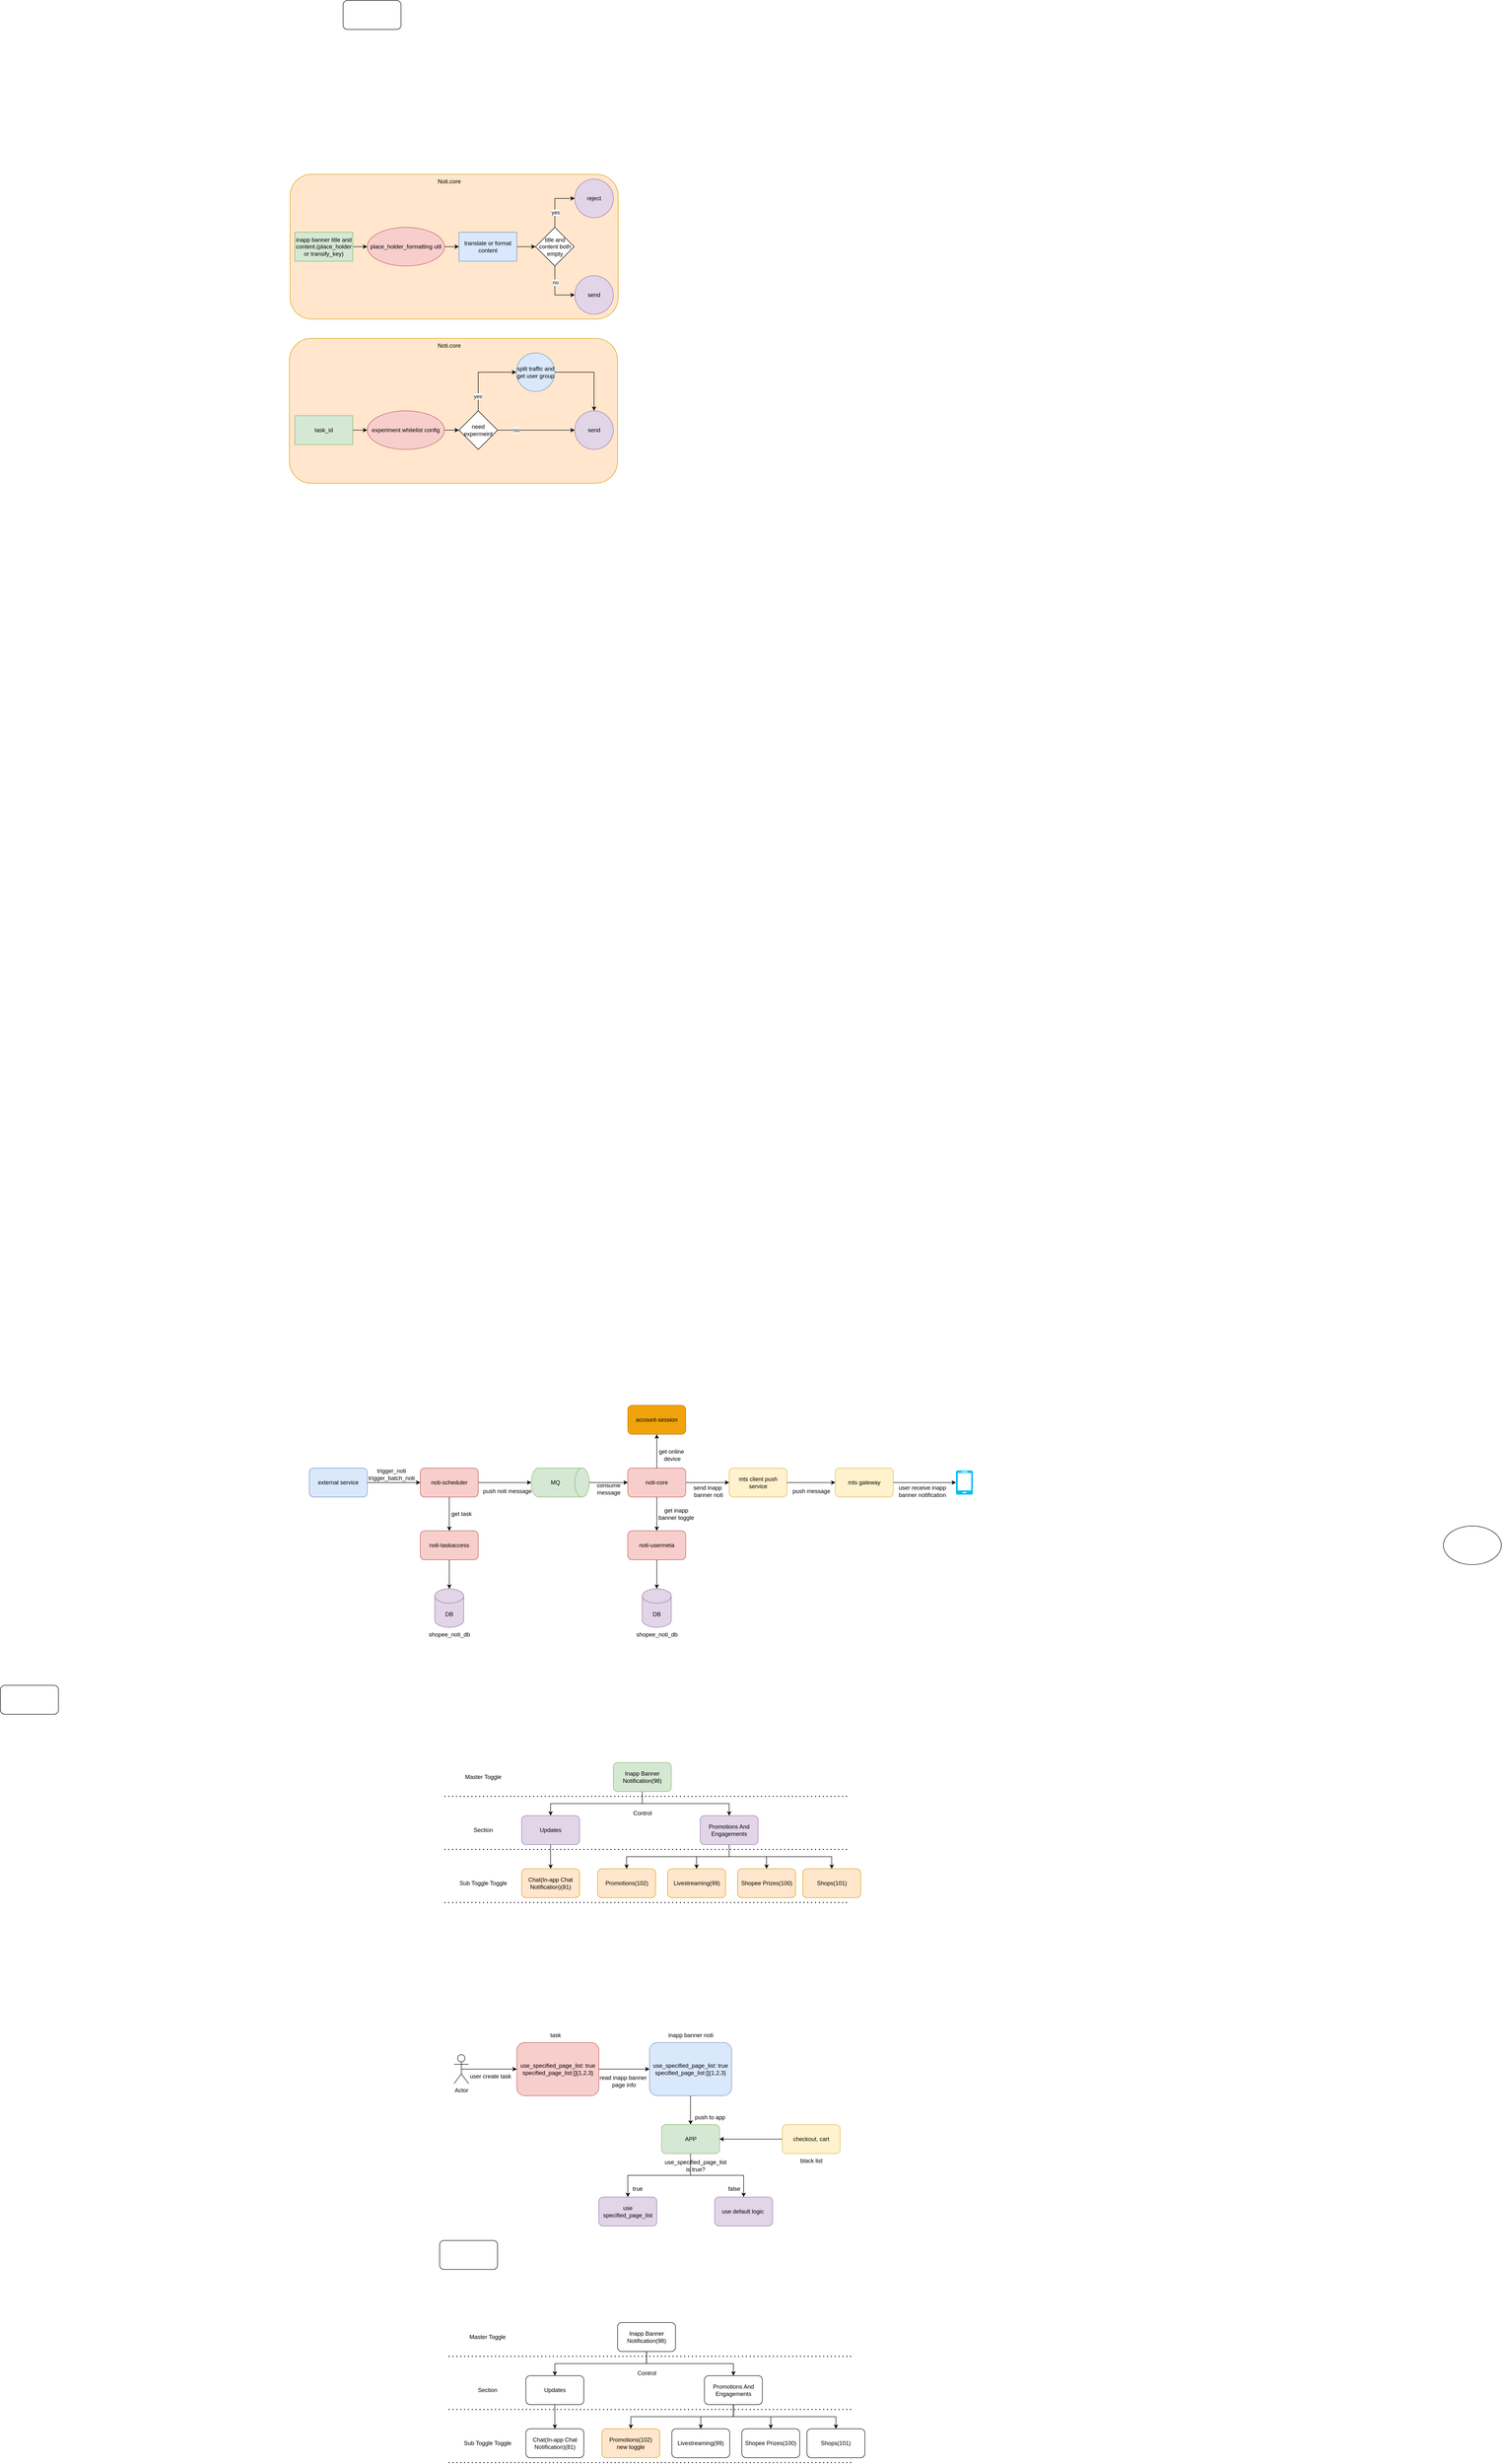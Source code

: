 <mxfile version="26.0.11">
  <diagram name="第 1 页" id="E-EqVpPUC8KQxF-GEif7">
    <mxGraphModel dx="4606" dy="5455" grid="1" gridSize="10" guides="1" tooltips="1" connect="1" arrows="1" fold="1" page="1" pageScale="1" pageWidth="3300" pageHeight="4681" math="0" shadow="0">
      <root>
        <mxCell id="0" />
        <mxCell id="1" parent="0" />
        <mxCell id="V5cFmOrCDkgjCt-jMqXi-9" style="edgeStyle=orthogonalEdgeStyle;rounded=0;orthogonalLoop=1;jettySize=auto;html=1;exitX=1;exitY=0.5;exitDx=0;exitDy=0;entryX=0;entryY=0.5;entryDx=0;entryDy=0;" parent="1" source="V5cFmOrCDkgjCt-jMqXi-6" target="V5cFmOrCDkgjCt-jMqXi-7" edge="1">
          <mxGeometry relative="1" as="geometry" />
        </mxCell>
        <mxCell id="V5cFmOrCDkgjCt-jMqXi-6" value="external service" style="rounded=1;whiteSpace=wrap;html=1;fillColor=#dae8fc;strokeColor=#6c8ebf;" parent="1" vertex="1">
          <mxGeometry x="240" y="-130" width="120" height="60" as="geometry" />
        </mxCell>
        <mxCell id="V5cFmOrCDkgjCt-jMqXi-13" style="edgeStyle=orthogonalEdgeStyle;rounded=0;orthogonalLoop=1;jettySize=auto;html=1;exitX=1;exitY=0.5;exitDx=0;exitDy=0;entryX=0.5;entryY=1;entryDx=0;entryDy=0;entryPerimeter=0;" parent="1" source="V5cFmOrCDkgjCt-jMqXi-7" target="lxfgVVIcujhXge4HqQLv-37" edge="1">
          <mxGeometry relative="1" as="geometry">
            <mxPoint x="710" y="-100" as="targetPoint" />
          </mxGeometry>
        </mxCell>
        <mxCell id="lxfgVVIcujhXge4HqQLv-31" style="edgeStyle=orthogonalEdgeStyle;rounded=0;orthogonalLoop=1;jettySize=auto;html=1;exitX=0.5;exitY=1;exitDx=0;exitDy=0;entryX=0.5;entryY=0;entryDx=0;entryDy=0;" parent="1" source="V5cFmOrCDkgjCt-jMqXi-7" edge="1">
          <mxGeometry relative="1" as="geometry">
            <mxPoint x="530" as="targetPoint" />
          </mxGeometry>
        </mxCell>
        <mxCell id="V5cFmOrCDkgjCt-jMqXi-7" value="noti-scheduler" style="rounded=1;whiteSpace=wrap;html=1;fillColor=#f8cecc;strokeColor=#b85450;" parent="1" vertex="1">
          <mxGeometry x="470" y="-130" width="120" height="60" as="geometry" />
        </mxCell>
        <mxCell id="V5cFmOrCDkgjCt-jMqXi-11" value="trigger_noti&lt;br&gt;trigger_batch_noti" style="text;html=1;align=center;verticalAlign=middle;resizable=0;points=[];autosize=1;strokeColor=none;fillColor=none;" parent="1" vertex="1">
          <mxGeometry x="350" y="-137" width="120" height="40" as="geometry" />
        </mxCell>
        <mxCell id="V5cFmOrCDkgjCt-jMqXi-14" value="push noti message" style="text;html=1;align=center;verticalAlign=middle;resizable=0;points=[];autosize=1;strokeColor=none;fillColor=none;" parent="1" vertex="1">
          <mxGeometry x="590" y="-97" width="120" height="30" as="geometry" />
        </mxCell>
        <mxCell id="V5cFmOrCDkgjCt-jMqXi-20" value="" style="rounded=1;whiteSpace=wrap;html=1;" parent="1" vertex="1">
          <mxGeometry x="-400" y="320" width="120" height="60" as="geometry" />
        </mxCell>
        <mxCell id="V5cFmOrCDkgjCt-jMqXi-21" value="" style="rounded=1;whiteSpace=wrap;html=1;" parent="1" vertex="1">
          <mxGeometry x="510" y="1470" width="120" height="60" as="geometry" />
        </mxCell>
        <mxCell id="V5cFmOrCDkgjCt-jMqXi-22" value="" style="rounded=1;whiteSpace=wrap;html=1;" parent="1" vertex="1">
          <mxGeometry x="310" y="-3170" width="120" height="60" as="geometry" />
        </mxCell>
        <mxCell id="lxfgVVIcujhXge4HqQLv-5" style="edgeStyle=orthogonalEdgeStyle;rounded=0;orthogonalLoop=1;jettySize=auto;html=1;exitX=0.5;exitY=1;exitDx=0;exitDy=0;" parent="1" source="lxfgVVIcujhXge4HqQLv-1" target="lxfgVVIcujhXge4HqQLv-4" edge="1">
          <mxGeometry relative="1" as="geometry" />
        </mxCell>
        <mxCell id="ePHPaKOIyx6lW65F-8te-8" style="edgeStyle=orthogonalEdgeStyle;rounded=0;orthogonalLoop=1;jettySize=auto;html=1;exitX=0.5;exitY=1;exitDx=0;exitDy=0;entryX=0.5;entryY=0;entryDx=0;entryDy=0;" parent="1" source="lxfgVVIcujhXge4HqQLv-1" target="ePHPaKOIyx6lW65F-8te-7" edge="1">
          <mxGeometry relative="1" as="geometry" />
        </mxCell>
        <mxCell id="lxfgVVIcujhXge4HqQLv-1" value="Inapp Banner Notification(98)" style="rounded=1;whiteSpace=wrap;html=1;fillColor=#d5e8d4;strokeColor=#82b366;" parent="1" vertex="1">
          <mxGeometry x="870" y="480" width="120" height="60" as="geometry" />
        </mxCell>
        <mxCell id="lxfgVVIcujhXge4HqQLv-10" style="edgeStyle=orthogonalEdgeStyle;rounded=0;orthogonalLoop=1;jettySize=auto;html=1;exitX=0.5;exitY=1;exitDx=0;exitDy=0;entryX=0.5;entryY=0;entryDx=0;entryDy=0;" parent="1" source="lxfgVVIcujhXge4HqQLv-4" target="lxfgVVIcujhXge4HqQLv-7" edge="1">
          <mxGeometry relative="1" as="geometry" />
        </mxCell>
        <mxCell id="lxfgVVIcujhXge4HqQLv-4" value="Updates" style="rounded=1;whiteSpace=wrap;html=1;fillColor=#e1d5e7;strokeColor=#9673a6;" parent="1" vertex="1">
          <mxGeometry x="680" y="590" width="120" height="60" as="geometry" />
        </mxCell>
        <mxCell id="lxfgVVIcujhXge4HqQLv-7" value="Chat(In-app Chat&lt;br&gt;Notification)(81)" style="rounded=1;whiteSpace=wrap;html=1;fillColor=#ffe6cc;strokeColor=#d79b00;" parent="1" vertex="1">
          <mxGeometry x="680" y="700" width="120" height="60" as="geometry" />
        </mxCell>
        <mxCell id="lxfgVVIcujhXge4HqQLv-13" value="Control" style="text;html=1;align=center;verticalAlign=middle;resizable=0;points=[];autosize=1;strokeColor=none;fillColor=none;" parent="1" vertex="1">
          <mxGeometry x="900" y="570" width="60" height="30" as="geometry" />
        </mxCell>
        <mxCell id="lxfgVVIcujhXge4HqQLv-17" value="Master Toggle" style="text;html=1;align=center;verticalAlign=middle;resizable=0;points=[];autosize=1;strokeColor=none;fillColor=none;" parent="1" vertex="1">
          <mxGeometry x="550" y="495" width="100" height="30" as="geometry" />
        </mxCell>
        <mxCell id="lxfgVVIcujhXge4HqQLv-18" value="Section" style="text;html=1;align=center;verticalAlign=middle;resizable=0;points=[];autosize=1;strokeColor=none;fillColor=none;" parent="1" vertex="1">
          <mxGeometry x="570" y="605" width="60" height="30" as="geometry" />
        </mxCell>
        <mxCell id="lxfgVVIcujhXge4HqQLv-19" value="Sub Toggle Toggle" style="text;html=1;align=center;verticalAlign=middle;resizable=0;points=[];autosize=1;strokeColor=none;fillColor=none;" parent="1" vertex="1">
          <mxGeometry x="540" y="715" width="120" height="30" as="geometry" />
        </mxCell>
        <mxCell id="lxfgVVIcujhXge4HqQLv-23" value="" style="endArrow=none;dashed=1;html=1;dashPattern=1 3;strokeWidth=2;rounded=0;" parent="1" edge="1">
          <mxGeometry width="50" height="50" relative="1" as="geometry">
            <mxPoint x="520" y="550" as="sourcePoint" />
            <mxPoint x="1360" y="550" as="targetPoint" />
          </mxGeometry>
        </mxCell>
        <mxCell id="lxfgVVIcujhXge4HqQLv-24" value="" style="endArrow=none;dashed=1;html=1;dashPattern=1 3;strokeWidth=2;rounded=0;" parent="1" edge="1">
          <mxGeometry width="50" height="50" relative="1" as="geometry">
            <mxPoint x="520" y="660" as="sourcePoint" />
            <mxPoint x="1360" y="660" as="targetPoint" />
          </mxGeometry>
        </mxCell>
        <mxCell id="lxfgVVIcujhXge4HqQLv-25" value="" style="endArrow=none;dashed=1;html=1;dashPattern=1 3;strokeWidth=2;rounded=0;" parent="1" edge="1">
          <mxGeometry width="50" height="50" relative="1" as="geometry">
            <mxPoint x="520" y="770" as="sourcePoint" />
            <mxPoint x="1360" y="770" as="targetPoint" />
          </mxGeometry>
        </mxCell>
        <mxCell id="lxfgVVIcujhXge4HqQLv-28" style="edgeStyle=orthogonalEdgeStyle;rounded=0;orthogonalLoop=1;jettySize=auto;html=1;exitX=0.5;exitY=1;exitDx=0;exitDy=0;" parent="1" source="lxfgVVIcujhXge4HqQLv-26" target="lxfgVVIcujhXge4HqQLv-27" edge="1">
          <mxGeometry relative="1" as="geometry" />
        </mxCell>
        <mxCell id="lxfgVVIcujhXge4HqQLv-26" value="noti-taskaccess" style="rounded=1;whiteSpace=wrap;html=1;fillColor=#f8cecc;strokeColor=#b85450;" parent="1" vertex="1">
          <mxGeometry x="470" width="120" height="60" as="geometry" />
        </mxCell>
        <mxCell id="lxfgVVIcujhXge4HqQLv-27" value="DB" style="shape=cylinder3;whiteSpace=wrap;html=1;boundedLbl=1;backgroundOutline=1;size=15;fillColor=#e1d5e7;strokeColor=#9673a6;" parent="1" vertex="1">
          <mxGeometry x="500" y="120" width="60" height="80" as="geometry" />
        </mxCell>
        <mxCell id="lxfgVVIcujhXge4HqQLv-32" value="mts client push service" style="rounded=1;whiteSpace=wrap;html=1;fillColor=#fff2cc;strokeColor=#d6b656;" parent="1" vertex="1">
          <mxGeometry x="1110" y="-130" width="120" height="60" as="geometry" />
        </mxCell>
        <mxCell id="lxfgVVIcujhXge4HqQLv-33" style="edgeStyle=orthogonalEdgeStyle;rounded=0;orthogonalLoop=1;jettySize=auto;html=1;exitX=1;exitY=0.5;exitDx=0;exitDy=0;entryX=0;entryY=0.5;entryDx=0;entryDy=0;" parent="1" source="lxfgVVIcujhXge4HqQLv-32" target="x1nyreSkVS7O_qfH3YEh-4" edge="1">
          <mxGeometry relative="1" as="geometry">
            <mxPoint x="1290" y="-100" as="targetPoint" />
          </mxGeometry>
        </mxCell>
        <mxCell id="lxfgVVIcujhXge4HqQLv-43" style="edgeStyle=orthogonalEdgeStyle;rounded=0;orthogonalLoop=1;jettySize=auto;html=1;exitX=1;exitY=0.5;exitDx=0;exitDy=0;entryX=0;entryY=0.5;entryDx=0;entryDy=0;" parent="1" source="lxfgVVIcujhXge4HqQLv-36" target="lxfgVVIcujhXge4HqQLv-32" edge="1">
          <mxGeometry relative="1" as="geometry" />
        </mxCell>
        <mxCell id="lxfgVVIcujhXge4HqQLv-46" style="edgeStyle=orthogonalEdgeStyle;rounded=0;orthogonalLoop=1;jettySize=auto;html=1;exitX=0.5;exitY=1;exitDx=0;exitDy=0;entryX=0.5;entryY=0;entryDx=0;entryDy=0;" parent="1" source="lxfgVVIcujhXge4HqQLv-36" target="lxfgVVIcujhXge4HqQLv-45" edge="1">
          <mxGeometry relative="1" as="geometry" />
        </mxCell>
        <mxCell id="fWLB_prPq2bRiejZTtYE-6" style="edgeStyle=orthogonalEdgeStyle;rounded=0;orthogonalLoop=1;jettySize=auto;html=1;exitX=0.5;exitY=0;exitDx=0;exitDy=0;entryX=0.5;entryY=1;entryDx=0;entryDy=0;" parent="1" source="lxfgVVIcujhXge4HqQLv-36" target="fWLB_prPq2bRiejZTtYE-5" edge="1">
          <mxGeometry relative="1" as="geometry" />
        </mxCell>
        <mxCell id="lxfgVVIcujhXge4HqQLv-36" value="noti-core" style="rounded=1;whiteSpace=wrap;html=1;fillColor=#f8cecc;strokeColor=#b85450;" parent="1" vertex="1">
          <mxGeometry x="900" y="-130" width="120" height="60" as="geometry" />
        </mxCell>
        <mxCell id="lxfgVVIcujhXge4HqQLv-41" style="edgeStyle=orthogonalEdgeStyle;rounded=0;orthogonalLoop=1;jettySize=auto;html=1;exitX=0.5;exitY=0;exitDx=0;exitDy=0;exitPerimeter=0;entryX=0;entryY=0.5;entryDx=0;entryDy=0;" parent="1" source="lxfgVVIcujhXge4HqQLv-37" target="lxfgVVIcujhXge4HqQLv-36" edge="1">
          <mxGeometry relative="1" as="geometry" />
        </mxCell>
        <mxCell id="lxfgVVIcujhXge4HqQLv-37" value="" style="shape=cylinder3;whiteSpace=wrap;html=1;boundedLbl=1;backgroundOutline=1;size=15;rotation=90;fillColor=#d5e8d4;strokeColor=#82b366;" parent="1" vertex="1">
          <mxGeometry x="730" y="-160" width="60" height="120" as="geometry" />
        </mxCell>
        <mxCell id="lxfgVVIcujhXge4HqQLv-38" value="MQ" style="text;html=1;align=center;verticalAlign=middle;whiteSpace=wrap;rounded=0;" parent="1" vertex="1">
          <mxGeometry x="720" y="-115" width="60" height="30" as="geometry" />
        </mxCell>
        <mxCell id="lxfgVVIcujhXge4HqQLv-42" value="consume &lt;br&gt;message" style="text;html=1;align=center;verticalAlign=middle;resizable=0;points=[];autosize=1;strokeColor=none;fillColor=none;" parent="1" vertex="1">
          <mxGeometry x="825" y="-107" width="70" height="40" as="geometry" />
        </mxCell>
        <mxCell id="lxfgVVIcujhXge4HqQLv-44" value="send inapp&lt;br&gt;&amp;nbsp;banner noti" style="text;html=1;align=center;verticalAlign=middle;resizable=0;points=[];autosize=1;strokeColor=none;fillColor=none;" parent="1" vertex="1">
          <mxGeometry x="1020" y="-102" width="90" height="40" as="geometry" />
        </mxCell>
        <mxCell id="fWLB_prPq2bRiejZTtYE-2" style="edgeStyle=orthogonalEdgeStyle;rounded=0;orthogonalLoop=1;jettySize=auto;html=1;exitX=0.5;exitY=1;exitDx=0;exitDy=0;" parent="1" source="lxfgVVIcujhXge4HqQLv-45" target="fWLB_prPq2bRiejZTtYE-1" edge="1">
          <mxGeometry relative="1" as="geometry" />
        </mxCell>
        <mxCell id="lxfgVVIcujhXge4HqQLv-45" value="noti-usermeta" style="rounded=1;whiteSpace=wrap;html=1;fillColor=#f8cecc;strokeColor=#b85450;" parent="1" vertex="1">
          <mxGeometry x="900" width="120" height="60" as="geometry" />
        </mxCell>
        <mxCell id="lxfgVVIcujhXge4HqQLv-47" value="get task" style="text;html=1;align=center;verticalAlign=middle;resizable=0;points=[];autosize=1;strokeColor=none;fillColor=none;" parent="1" vertex="1">
          <mxGeometry x="520" y="-50" width="70" height="30" as="geometry" />
        </mxCell>
        <mxCell id="lxfgVVIcujhXge4HqQLv-48" value="get inapp &lt;br&gt;banner toggle" style="text;html=1;align=center;verticalAlign=middle;resizable=0;points=[];autosize=1;strokeColor=none;fillColor=none;" parent="1" vertex="1">
          <mxGeometry x="950" y="-55" width="100" height="40" as="geometry" />
        </mxCell>
        <mxCell id="lxfgVVIcujhXge4HqQLv-51" value="" style="ellipse;whiteSpace=wrap;html=1;" parent="1" vertex="1">
          <mxGeometry x="2590" y="-10" width="120" height="80" as="geometry" />
        </mxCell>
        <mxCell id="ePHPaKOIyx6lW65F-8te-1" value="Livestreaming(99)" style="rounded=1;whiteSpace=wrap;html=1;fillColor=#ffe6cc;strokeColor=#d79b00;" parent="1" vertex="1">
          <mxGeometry x="982.5" y="700" width="120" height="60" as="geometry" />
        </mxCell>
        <mxCell id="ePHPaKOIyx6lW65F-8te-2" value="Shopee Prizes(100)" style="rounded=1;whiteSpace=wrap;html=1;fillColor=#ffe6cc;strokeColor=#d79b00;" parent="1" vertex="1">
          <mxGeometry x="1127.5" y="700" width="120" height="60" as="geometry" />
        </mxCell>
        <mxCell id="ePHPaKOIyx6lW65F-8te-3" value="Shops(101)" style="rounded=1;whiteSpace=wrap;html=1;fillColor=#ffe6cc;strokeColor=#d79b00;" parent="1" vertex="1">
          <mxGeometry x="1262.5" y="700" width="120" height="60" as="geometry" />
        </mxCell>
        <mxCell id="ePHPaKOIyx6lW65F-8te-9" style="edgeStyle=orthogonalEdgeStyle;rounded=0;orthogonalLoop=1;jettySize=auto;html=1;exitX=0.5;exitY=1;exitDx=0;exitDy=0;entryX=0.5;entryY=0;entryDx=0;entryDy=0;" parent="1" source="ePHPaKOIyx6lW65F-8te-7" target="ePHPaKOIyx6lW65F-8te-1" edge="1">
          <mxGeometry relative="1" as="geometry" />
        </mxCell>
        <mxCell id="ePHPaKOIyx6lW65F-8te-10" style="edgeStyle=orthogonalEdgeStyle;rounded=0;orthogonalLoop=1;jettySize=auto;html=1;exitX=0.5;exitY=1;exitDx=0;exitDy=0;entryX=0.5;entryY=0;entryDx=0;entryDy=0;" parent="1" source="ePHPaKOIyx6lW65F-8te-7" target="ePHPaKOIyx6lW65F-8te-2" edge="1">
          <mxGeometry relative="1" as="geometry" />
        </mxCell>
        <mxCell id="ePHPaKOIyx6lW65F-8te-11" style="edgeStyle=orthogonalEdgeStyle;rounded=0;orthogonalLoop=1;jettySize=auto;html=1;exitX=0.5;exitY=1;exitDx=0;exitDy=0;entryX=0.5;entryY=0;entryDx=0;entryDy=0;" parent="1" source="ePHPaKOIyx6lW65F-8te-7" target="ePHPaKOIyx6lW65F-8te-3" edge="1">
          <mxGeometry relative="1" as="geometry" />
        </mxCell>
        <mxCell id="78yQhG_F-wzF9rll4XYW-3" style="edgeStyle=orthogonalEdgeStyle;rounded=0;orthogonalLoop=1;jettySize=auto;html=1;exitX=0.5;exitY=1;exitDx=0;exitDy=0;entryX=0.5;entryY=0;entryDx=0;entryDy=0;" parent="1" source="ePHPaKOIyx6lW65F-8te-7" target="78yQhG_F-wzF9rll4XYW-1" edge="1">
          <mxGeometry relative="1" as="geometry" />
        </mxCell>
        <mxCell id="ePHPaKOIyx6lW65F-8te-7" value="Promotions And Engagements" style="rounded=1;whiteSpace=wrap;html=1;fillColor=#e1d5e7;strokeColor=#9673a6;" parent="1" vertex="1">
          <mxGeometry x="1050" y="590" width="120" height="60" as="geometry" />
        </mxCell>
        <mxCell id="x1nyreSkVS7O_qfH3YEh-1" value="user receive inapp &lt;br&gt;banner notification" style="text;html=1;align=center;verticalAlign=middle;resizable=0;points=[];autosize=1;strokeColor=none;fillColor=none;" parent="1" vertex="1">
          <mxGeometry x="1450" y="-102" width="120" height="40" as="geometry" />
        </mxCell>
        <mxCell id="x1nyreSkVS7O_qfH3YEh-2" value="" style="verticalLabelPosition=bottom;html=1;verticalAlign=top;align=center;strokeColor=none;fillColor=#00BEF2;shape=mxgraph.azure.mobile;pointerEvents=1;" parent="1" vertex="1">
          <mxGeometry x="1580" y="-125" width="35" height="50" as="geometry" />
        </mxCell>
        <mxCell id="x1nyreSkVS7O_qfH3YEh-4" value="mts gateway" style="rounded=1;whiteSpace=wrap;html=1;fillColor=#fff2cc;strokeColor=#d6b656;" parent="1" vertex="1">
          <mxGeometry x="1330" y="-130" width="120" height="60" as="geometry" />
        </mxCell>
        <mxCell id="x1nyreSkVS7O_qfH3YEh-5" style="edgeStyle=orthogonalEdgeStyle;rounded=0;orthogonalLoop=1;jettySize=auto;html=1;exitX=1;exitY=0.5;exitDx=0;exitDy=0;entryX=0;entryY=0.5;entryDx=0;entryDy=0;entryPerimeter=0;" parent="1" source="x1nyreSkVS7O_qfH3YEh-4" target="x1nyreSkVS7O_qfH3YEh-2" edge="1">
          <mxGeometry relative="1" as="geometry" />
        </mxCell>
        <mxCell id="x1nyreSkVS7O_qfH3YEh-6" value="push message" style="text;html=1;align=center;verticalAlign=middle;resizable=0;points=[];autosize=1;strokeColor=none;fillColor=none;" parent="1" vertex="1">
          <mxGeometry x="1230" y="-97" width="100" height="30" as="geometry" />
        </mxCell>
        <mxCell id="fWLB_prPq2bRiejZTtYE-1" value="DB" style="shape=cylinder3;whiteSpace=wrap;html=1;boundedLbl=1;backgroundOutline=1;size=15;fillColor=#e1d5e7;strokeColor=#9673a6;" parent="1" vertex="1">
          <mxGeometry x="930" y="120" width="60" height="80" as="geometry" />
        </mxCell>
        <mxCell id="fWLB_prPq2bRiejZTtYE-3" value="shopee_noti_db" style="text;html=1;align=center;verticalAlign=middle;resizable=0;points=[];autosize=1;strokeColor=none;fillColor=none;" parent="1" vertex="1">
          <mxGeometry x="475" y="200" width="110" height="30" as="geometry" />
        </mxCell>
        <mxCell id="fWLB_prPq2bRiejZTtYE-4" value="shopee_noti_db" style="text;html=1;align=center;verticalAlign=middle;resizable=0;points=[];autosize=1;strokeColor=none;fillColor=none;" parent="1" vertex="1">
          <mxGeometry x="905" y="200" width="110" height="30" as="geometry" />
        </mxCell>
        <mxCell id="fWLB_prPq2bRiejZTtYE-5" value="account-session" style="rounded=1;whiteSpace=wrap;html=1;fillColor=#f0a30a;fontColor=#000000;strokeColor=#BD7000;" parent="1" vertex="1">
          <mxGeometry x="900" y="-260" width="120" height="60" as="geometry" />
        </mxCell>
        <mxCell id="fWLB_prPq2bRiejZTtYE-7" value="get online&lt;br&gt;&amp;nbsp;device" style="text;html=1;align=center;verticalAlign=middle;resizable=0;points=[];autosize=1;strokeColor=none;fillColor=none;" parent="1" vertex="1">
          <mxGeometry x="950" y="-177" width="80" height="40" as="geometry" />
        </mxCell>
        <mxCell id="bA4-ttY5mRyzuNNWge5f-13" style="edgeStyle=orthogonalEdgeStyle;rounded=0;orthogonalLoop=1;jettySize=auto;html=1;exitX=0.5;exitY=1;exitDx=0;exitDy=0;" parent="1" source="bA4-ttY5mRyzuNNWge5f-1" target="bA4-ttY5mRyzuNNWge5f-12" edge="1">
          <mxGeometry relative="1" as="geometry" />
        </mxCell>
        <mxCell id="bA4-ttY5mRyzuNNWge5f-1" value="use_specified_page_list: true&lt;br&gt;specified_page_list:[]{1,2,3}" style="rounded=1;whiteSpace=wrap;html=1;fillColor=#dae8fc;strokeColor=#6c8ebf;" parent="1" vertex="1">
          <mxGeometry x="945" y="1060" width="170" height="110" as="geometry" />
        </mxCell>
        <mxCell id="bA4-ttY5mRyzuNNWge5f-2" value="inapp banner noti" style="text;html=1;align=center;verticalAlign=middle;resizable=0;points=[];autosize=1;strokeColor=none;fillColor=none;" parent="1" vertex="1">
          <mxGeometry x="970" y="1030" width="120" height="30" as="geometry" />
        </mxCell>
        <mxCell id="bA4-ttY5mRyzuNNWge5f-16" style="edgeStyle=orthogonalEdgeStyle;rounded=0;orthogonalLoop=1;jettySize=auto;html=1;exitX=0;exitY=0.5;exitDx=0;exitDy=0;entryX=1;entryY=0.5;entryDx=0;entryDy=0;" parent="1" source="bA4-ttY5mRyzuNNWge5f-5" target="bA4-ttY5mRyzuNNWge5f-12" edge="1">
          <mxGeometry relative="1" as="geometry" />
        </mxCell>
        <mxCell id="bA4-ttY5mRyzuNNWge5f-5" value="checkout, cart" style="rounded=1;whiteSpace=wrap;html=1;fillColor=#fff2cc;strokeColor=#d6b656;" parent="1" vertex="1">
          <mxGeometry x="1220" y="1230" width="120" height="60" as="geometry" />
        </mxCell>
        <mxCell id="bA4-ttY5mRyzuNNWge5f-7" value="black list" style="text;html=1;align=center;verticalAlign=middle;resizable=0;points=[];autosize=1;strokeColor=none;fillColor=none;" parent="1" vertex="1">
          <mxGeometry x="1245" y="1290" width="70" height="30" as="geometry" />
        </mxCell>
        <mxCell id="bA4-ttY5mRyzuNNWge5f-11" style="edgeStyle=orthogonalEdgeStyle;rounded=0;orthogonalLoop=1;jettySize=auto;html=1;exitX=1;exitY=0.5;exitDx=0;exitDy=0;entryX=0;entryY=0.5;entryDx=0;entryDy=0;" parent="1" source="bA4-ttY5mRyzuNNWge5f-8" target="bA4-ttY5mRyzuNNWge5f-1" edge="1">
          <mxGeometry relative="1" as="geometry" />
        </mxCell>
        <mxCell id="bA4-ttY5mRyzuNNWge5f-8" value="use_specified_page_list: true&lt;br&gt;specified_page_list:[]{1,2,3}" style="rounded=1;whiteSpace=wrap;html=1;fillColor=#f8cecc;strokeColor=#b85450;" parent="1" vertex="1">
          <mxGeometry x="670" y="1060" width="170" height="110" as="geometry" />
        </mxCell>
        <mxCell id="bA4-ttY5mRyzuNNWge5f-9" value="task" style="text;html=1;align=center;verticalAlign=middle;resizable=0;points=[];autosize=1;strokeColor=none;fillColor=none;" parent="1" vertex="1">
          <mxGeometry x="725" y="1030" width="50" height="30" as="geometry" />
        </mxCell>
        <mxCell id="bA4-ttY5mRyzuNNWge5f-21" style="edgeStyle=orthogonalEdgeStyle;rounded=0;orthogonalLoop=1;jettySize=auto;html=1;exitX=0.5;exitY=1;exitDx=0;exitDy=0;" parent="1" source="bA4-ttY5mRyzuNNWge5f-12" target="bA4-ttY5mRyzuNNWge5f-20" edge="1">
          <mxGeometry relative="1" as="geometry" />
        </mxCell>
        <mxCell id="bA4-ttY5mRyzuNNWge5f-23" style="edgeStyle=orthogonalEdgeStyle;rounded=0;orthogonalLoop=1;jettySize=auto;html=1;exitX=0.5;exitY=1;exitDx=0;exitDy=0;" parent="1" source="bA4-ttY5mRyzuNNWge5f-12" target="bA4-ttY5mRyzuNNWge5f-22" edge="1">
          <mxGeometry relative="1" as="geometry" />
        </mxCell>
        <mxCell id="bA4-ttY5mRyzuNNWge5f-12" value="" style="rounded=1;whiteSpace=wrap;html=1;fillColor=#d5e8d4;strokeColor=#82b366;" parent="1" vertex="1">
          <mxGeometry x="970" y="1230" width="120" height="60" as="geometry" />
        </mxCell>
        <mxCell id="bA4-ttY5mRyzuNNWge5f-14" value="APP" style="text;html=1;align=center;verticalAlign=middle;resizable=0;points=[];autosize=1;strokeColor=none;fillColor=none;" parent="1" vertex="1">
          <mxGeometry x="1005" y="1245" width="50" height="30" as="geometry" />
        </mxCell>
        <mxCell id="bA4-ttY5mRyzuNNWge5f-17" value="read inapp banner&lt;br&gt;&amp;nbsp;page info" style="text;html=1;align=center;verticalAlign=middle;resizable=0;points=[];autosize=1;strokeColor=none;fillColor=none;" parent="1" vertex="1">
          <mxGeometry x="830" y="1120" width="120" height="40" as="geometry" />
        </mxCell>
        <mxCell id="bA4-ttY5mRyzuNNWge5f-19" value="push to app" style="text;html=1;align=center;verticalAlign=middle;resizable=0;points=[];autosize=1;strokeColor=none;fillColor=none;" parent="1" vertex="1">
          <mxGeometry x="1025" y="1200" width="90" height="30" as="geometry" />
        </mxCell>
        <mxCell id="bA4-ttY5mRyzuNNWge5f-20" value="use specified_page_list" style="rounded=1;whiteSpace=wrap;html=1;fillColor=#e1d5e7;strokeColor=#9673a6;" parent="1" vertex="1">
          <mxGeometry x="840" y="1380" width="120" height="60" as="geometry" />
        </mxCell>
        <mxCell id="bA4-ttY5mRyzuNNWge5f-22" value="use default logic&amp;nbsp;" style="rounded=1;whiteSpace=wrap;html=1;fillColor=#e1d5e7;strokeColor=#9673a6;" parent="1" vertex="1">
          <mxGeometry x="1080" y="1380" width="120" height="60" as="geometry" />
        </mxCell>
        <mxCell id="bA4-ttY5mRyzuNNWge5f-24" value="&lt;span style=&quot;text-wrap: wrap;&quot;&gt;use_specified_page_list is true?&lt;/span&gt;" style="text;html=1;align=center;verticalAlign=middle;resizable=0;points=[];autosize=1;strokeColor=none;fillColor=none;" parent="1" vertex="1">
          <mxGeometry x="945" y="1300" width="190" height="30" as="geometry" />
        </mxCell>
        <mxCell id="bA4-ttY5mRyzuNNWge5f-25" value="true" style="text;html=1;align=center;verticalAlign=middle;resizable=0;points=[];autosize=1;strokeColor=none;fillColor=none;" parent="1" vertex="1">
          <mxGeometry x="900" y="1348" width="40" height="30" as="geometry" />
        </mxCell>
        <mxCell id="bA4-ttY5mRyzuNNWge5f-26" value="false" style="text;html=1;align=center;verticalAlign=middle;resizable=0;points=[];autosize=1;strokeColor=none;fillColor=none;" parent="1" vertex="1">
          <mxGeometry x="1095" y="1348" width="50" height="30" as="geometry" />
        </mxCell>
        <mxCell id="bA4-ttY5mRyzuNNWge5f-28" style="edgeStyle=orthogonalEdgeStyle;rounded=0;orthogonalLoop=1;jettySize=auto;html=1;exitX=0.5;exitY=0.5;exitDx=0;exitDy=0;exitPerimeter=0;entryX=0;entryY=0.5;entryDx=0;entryDy=0;" parent="1" source="bA4-ttY5mRyzuNNWge5f-27" target="bA4-ttY5mRyzuNNWge5f-8" edge="1">
          <mxGeometry relative="1" as="geometry" />
        </mxCell>
        <mxCell id="bA4-ttY5mRyzuNNWge5f-27" value="Actor" style="shape=umlActor;verticalLabelPosition=bottom;verticalAlign=top;html=1;outlineConnect=0;" parent="1" vertex="1">
          <mxGeometry x="540" y="1085" width="30" height="60" as="geometry" />
        </mxCell>
        <mxCell id="bA4-ttY5mRyzuNNWge5f-29" value="user create task" style="text;html=1;align=center;verticalAlign=middle;resizable=0;points=[];autosize=1;strokeColor=none;fillColor=none;" parent="1" vertex="1">
          <mxGeometry x="560" y="1115" width="110" height="30" as="geometry" />
        </mxCell>
        <mxCell id="78yQhG_F-wzF9rll4XYW-1" value="Promotions(102)" style="rounded=1;whiteSpace=wrap;html=1;fillColor=#ffe6cc;strokeColor=#d79b00;" parent="1" vertex="1">
          <mxGeometry x="837.5" y="700" width="120" height="60" as="geometry" />
        </mxCell>
        <mxCell id="AbiBkkYJxs1lK7NYechb-1" style="edgeStyle=orthogonalEdgeStyle;rounded=0;orthogonalLoop=1;jettySize=auto;html=1;exitX=0.5;exitY=1;exitDx=0;exitDy=0;" parent="1" source="AbiBkkYJxs1lK7NYechb-3" target="AbiBkkYJxs1lK7NYechb-5" edge="1">
          <mxGeometry relative="1" as="geometry" />
        </mxCell>
        <mxCell id="AbiBkkYJxs1lK7NYechb-2" style="edgeStyle=orthogonalEdgeStyle;rounded=0;orthogonalLoop=1;jettySize=auto;html=1;exitX=0.5;exitY=1;exitDx=0;exitDy=0;entryX=0.5;entryY=0;entryDx=0;entryDy=0;" parent="1" source="AbiBkkYJxs1lK7NYechb-3" target="AbiBkkYJxs1lK7NYechb-21" edge="1">
          <mxGeometry relative="1" as="geometry" />
        </mxCell>
        <mxCell id="AbiBkkYJxs1lK7NYechb-3" value="Inapp Banner Notification(98)" style="rounded=1;whiteSpace=wrap;html=1;" parent="1" vertex="1">
          <mxGeometry x="878.75" y="1640" width="120" height="60" as="geometry" />
        </mxCell>
        <mxCell id="AbiBkkYJxs1lK7NYechb-4" style="edgeStyle=orthogonalEdgeStyle;rounded=0;orthogonalLoop=1;jettySize=auto;html=1;exitX=0.5;exitY=1;exitDx=0;exitDy=0;entryX=0.5;entryY=0;entryDx=0;entryDy=0;" parent="1" source="AbiBkkYJxs1lK7NYechb-5" target="AbiBkkYJxs1lK7NYechb-6" edge="1">
          <mxGeometry relative="1" as="geometry" />
        </mxCell>
        <mxCell id="AbiBkkYJxs1lK7NYechb-5" value="Updates" style="rounded=1;whiteSpace=wrap;html=1;" parent="1" vertex="1">
          <mxGeometry x="688.75" y="1750" width="120" height="60" as="geometry" />
        </mxCell>
        <mxCell id="AbiBkkYJxs1lK7NYechb-6" value="Chat(In-app Chat&lt;br&gt;Notification)(81)" style="rounded=1;whiteSpace=wrap;html=1;" parent="1" vertex="1">
          <mxGeometry x="688.75" y="1860" width="120" height="60" as="geometry" />
        </mxCell>
        <mxCell id="AbiBkkYJxs1lK7NYechb-7" value="Control" style="text;html=1;align=center;verticalAlign=middle;resizable=0;points=[];autosize=1;strokeColor=none;fillColor=none;" parent="1" vertex="1">
          <mxGeometry x="908.75" y="1730" width="60" height="30" as="geometry" />
        </mxCell>
        <mxCell id="AbiBkkYJxs1lK7NYechb-8" value="Master Toggle" style="text;html=1;align=center;verticalAlign=middle;resizable=0;points=[];autosize=1;strokeColor=none;fillColor=none;" parent="1" vertex="1">
          <mxGeometry x="558.75" y="1655" width="100" height="30" as="geometry" />
        </mxCell>
        <mxCell id="AbiBkkYJxs1lK7NYechb-9" value="Section" style="text;html=1;align=center;verticalAlign=middle;resizable=0;points=[];autosize=1;strokeColor=none;fillColor=none;" parent="1" vertex="1">
          <mxGeometry x="578.75" y="1765" width="60" height="30" as="geometry" />
        </mxCell>
        <mxCell id="AbiBkkYJxs1lK7NYechb-10" value="Sub Toggle Toggle" style="text;html=1;align=center;verticalAlign=middle;resizable=0;points=[];autosize=1;strokeColor=none;fillColor=none;" parent="1" vertex="1">
          <mxGeometry x="548.75" y="1875" width="120" height="30" as="geometry" />
        </mxCell>
        <mxCell id="AbiBkkYJxs1lK7NYechb-11" value="" style="endArrow=none;dashed=1;html=1;dashPattern=1 3;strokeWidth=2;rounded=0;" parent="1" edge="1">
          <mxGeometry width="50" height="50" relative="1" as="geometry">
            <mxPoint x="528.75" y="1710" as="sourcePoint" />
            <mxPoint x="1368.75" y="1710" as="targetPoint" />
          </mxGeometry>
        </mxCell>
        <mxCell id="AbiBkkYJxs1lK7NYechb-12" value="" style="endArrow=none;dashed=1;html=1;dashPattern=1 3;strokeWidth=2;rounded=0;" parent="1" edge="1">
          <mxGeometry width="50" height="50" relative="1" as="geometry">
            <mxPoint x="528.75" y="1820" as="sourcePoint" />
            <mxPoint x="1368.75" y="1820" as="targetPoint" />
          </mxGeometry>
        </mxCell>
        <mxCell id="AbiBkkYJxs1lK7NYechb-13" value="" style="endArrow=none;dashed=1;html=1;dashPattern=1 3;strokeWidth=2;rounded=0;" parent="1" edge="1">
          <mxGeometry width="50" height="50" relative="1" as="geometry">
            <mxPoint x="528.75" y="1930" as="sourcePoint" />
            <mxPoint x="1368.75" y="1930" as="targetPoint" />
          </mxGeometry>
        </mxCell>
        <mxCell id="AbiBkkYJxs1lK7NYechb-14" value="Livestreaming(99)" style="rounded=1;whiteSpace=wrap;html=1;" parent="1" vertex="1">
          <mxGeometry x="991.25" y="1860" width="120" height="60" as="geometry" />
        </mxCell>
        <mxCell id="AbiBkkYJxs1lK7NYechb-15" value="Shopee Prizes(100)" style="rounded=1;whiteSpace=wrap;html=1;" parent="1" vertex="1">
          <mxGeometry x="1136.25" y="1860" width="120" height="60" as="geometry" />
        </mxCell>
        <mxCell id="AbiBkkYJxs1lK7NYechb-16" value="Shops(101)" style="rounded=1;whiteSpace=wrap;html=1;" parent="1" vertex="1">
          <mxGeometry x="1271.25" y="1860" width="120" height="60" as="geometry" />
        </mxCell>
        <mxCell id="AbiBkkYJxs1lK7NYechb-17" style="edgeStyle=orthogonalEdgeStyle;rounded=0;orthogonalLoop=1;jettySize=auto;html=1;exitX=0.5;exitY=1;exitDx=0;exitDy=0;entryX=0.5;entryY=0;entryDx=0;entryDy=0;" parent="1" source="AbiBkkYJxs1lK7NYechb-21" target="AbiBkkYJxs1lK7NYechb-14" edge="1">
          <mxGeometry relative="1" as="geometry" />
        </mxCell>
        <mxCell id="AbiBkkYJxs1lK7NYechb-18" style="edgeStyle=orthogonalEdgeStyle;rounded=0;orthogonalLoop=1;jettySize=auto;html=1;exitX=0.5;exitY=1;exitDx=0;exitDy=0;entryX=0.5;entryY=0;entryDx=0;entryDy=0;" parent="1" source="AbiBkkYJxs1lK7NYechb-21" target="AbiBkkYJxs1lK7NYechb-15" edge="1">
          <mxGeometry relative="1" as="geometry" />
        </mxCell>
        <mxCell id="AbiBkkYJxs1lK7NYechb-19" style="edgeStyle=orthogonalEdgeStyle;rounded=0;orthogonalLoop=1;jettySize=auto;html=1;exitX=0.5;exitY=1;exitDx=0;exitDy=0;entryX=0.5;entryY=0;entryDx=0;entryDy=0;" parent="1" source="AbiBkkYJxs1lK7NYechb-21" target="AbiBkkYJxs1lK7NYechb-16" edge="1">
          <mxGeometry relative="1" as="geometry" />
        </mxCell>
        <mxCell id="AbiBkkYJxs1lK7NYechb-20" style="edgeStyle=orthogonalEdgeStyle;rounded=0;orthogonalLoop=1;jettySize=auto;html=1;exitX=0.5;exitY=1;exitDx=0;exitDy=0;entryX=0.5;entryY=0;entryDx=0;entryDy=0;" parent="1" source="AbiBkkYJxs1lK7NYechb-21" target="AbiBkkYJxs1lK7NYechb-22" edge="1">
          <mxGeometry relative="1" as="geometry" />
        </mxCell>
        <mxCell id="AbiBkkYJxs1lK7NYechb-21" value="Promotions And Engagements" style="rounded=1;whiteSpace=wrap;html=1;" parent="1" vertex="1">
          <mxGeometry x="1058.75" y="1750" width="120" height="60" as="geometry" />
        </mxCell>
        <mxCell id="AbiBkkYJxs1lK7NYechb-22" value="Promotions(102)&lt;br&gt;new toggle" style="rounded=1;whiteSpace=wrap;html=1;fillColor=#ffe6cc;strokeColor=#d79b00;" parent="1" vertex="1">
          <mxGeometry x="846.25" y="1860" width="120" height="60" as="geometry" />
        </mxCell>
        <mxCell id="psdlOl0MjlQ-DeSljo7a-1" value="" style="rounded=1;whiteSpace=wrap;html=1;fillColor=#ffe6cc;strokeColor=#d79b00;" parent="1" vertex="1">
          <mxGeometry x="200" y="-2810" width="680" height="300" as="geometry" />
        </mxCell>
        <mxCell id="psdlOl0MjlQ-DeSljo7a-2" value="Noti.core" style="text;html=1;align=center;verticalAlign=middle;whiteSpace=wrap;rounded=0;" parent="1" vertex="1">
          <mxGeometry x="500" y="-2810" width="60" height="30" as="geometry" />
        </mxCell>
        <mxCell id="psdlOl0MjlQ-DeSljo7a-12" style="edgeStyle=orthogonalEdgeStyle;rounded=0;orthogonalLoop=1;jettySize=auto;html=1;exitX=1;exitY=0.5;exitDx=0;exitDy=0;entryX=0;entryY=0.5;entryDx=0;entryDy=0;" parent="1" source="psdlOl0MjlQ-DeSljo7a-3" target="psdlOl0MjlQ-DeSljo7a-11" edge="1">
          <mxGeometry relative="1" as="geometry" />
        </mxCell>
        <mxCell id="psdlOl0MjlQ-DeSljo7a-3" value="place_holder_formatting util" style="ellipse;whiteSpace=wrap;html=1;fillColor=#f8cecc;strokeColor=#b85450;" parent="1" vertex="1">
          <mxGeometry x="360" y="-2700" width="160" height="80" as="geometry" />
        </mxCell>
        <mxCell id="psdlOl0MjlQ-DeSljo7a-8" style="edgeStyle=orthogonalEdgeStyle;rounded=0;orthogonalLoop=1;jettySize=auto;html=1;exitX=1;exitY=0.5;exitDx=0;exitDy=0;entryX=0;entryY=0.5;entryDx=0;entryDy=0;" parent="1" source="psdlOl0MjlQ-DeSljo7a-7" target="psdlOl0MjlQ-DeSljo7a-3" edge="1">
          <mxGeometry relative="1" as="geometry">
            <mxPoint x="370" y="-2660" as="targetPoint" />
          </mxGeometry>
        </mxCell>
        <mxCell id="psdlOl0MjlQ-DeSljo7a-7" value="inapp banner title and content.(place_holder or transify_key)" style="rounded=0;whiteSpace=wrap;html=1;fillColor=#d5e8d4;strokeColor=#82b366;" parent="1" vertex="1">
          <mxGeometry x="210" y="-2690" width="120" height="60" as="geometry" />
        </mxCell>
        <mxCell id="psdlOl0MjlQ-DeSljo7a-18" style="edgeStyle=orthogonalEdgeStyle;rounded=0;orthogonalLoop=1;jettySize=auto;html=1;exitX=1;exitY=0.5;exitDx=0;exitDy=0;entryX=0;entryY=0.5;entryDx=0;entryDy=0;" parent="1" source="psdlOl0MjlQ-DeSljo7a-11" target="psdlOl0MjlQ-DeSljo7a-17" edge="1">
          <mxGeometry relative="1" as="geometry" />
        </mxCell>
        <mxCell id="psdlOl0MjlQ-DeSljo7a-11" value="translate or format content" style="rounded=0;whiteSpace=wrap;html=1;fillColor=#dae8fc;strokeColor=#6c8ebf;" parent="1" vertex="1">
          <mxGeometry x="550" y="-2690" width="120" height="60" as="geometry" />
        </mxCell>
        <mxCell id="psdlOl0MjlQ-DeSljo7a-13" value="reject" style="ellipse;whiteSpace=wrap;html=1;aspect=fixed;fillColor=#e1d5e7;strokeColor=#9673a6;" parent="1" vertex="1">
          <mxGeometry x="790" y="-2800" width="80" height="80" as="geometry" />
        </mxCell>
        <mxCell id="psdlOl0MjlQ-DeSljo7a-14" value="send" style="ellipse;whiteSpace=wrap;html=1;aspect=fixed;fillColor=#e1d5e7;strokeColor=#9673a6;" parent="1" vertex="1">
          <mxGeometry x="790" y="-2600" width="80" height="80" as="geometry" />
        </mxCell>
        <mxCell id="psdlOl0MjlQ-DeSljo7a-19" style="edgeStyle=orthogonalEdgeStyle;rounded=0;orthogonalLoop=1;jettySize=auto;html=1;exitX=0.5;exitY=0;exitDx=0;exitDy=0;entryX=0;entryY=0.5;entryDx=0;entryDy=0;" parent="1" source="psdlOl0MjlQ-DeSljo7a-17" target="psdlOl0MjlQ-DeSljo7a-13" edge="1">
          <mxGeometry relative="1" as="geometry" />
        </mxCell>
        <mxCell id="psdlOl0MjlQ-DeSljo7a-22" value="yes" style="edgeLabel;html=1;align=center;verticalAlign=middle;resizable=0;points=[];" parent="psdlOl0MjlQ-DeSljo7a-19" vertex="1" connectable="0">
          <mxGeometry x="-0.375" y="-1" relative="1" as="geometry">
            <mxPoint as="offset" />
          </mxGeometry>
        </mxCell>
        <mxCell id="psdlOl0MjlQ-DeSljo7a-21" style="edgeStyle=orthogonalEdgeStyle;rounded=0;orthogonalLoop=1;jettySize=auto;html=1;exitX=0.5;exitY=1;exitDx=0;exitDy=0;entryX=0;entryY=0.5;entryDx=0;entryDy=0;" parent="1" source="psdlOl0MjlQ-DeSljo7a-17" target="psdlOl0MjlQ-DeSljo7a-14" edge="1">
          <mxGeometry relative="1" as="geometry" />
        </mxCell>
        <mxCell id="psdlOl0MjlQ-DeSljo7a-23" value="no" style="edgeLabel;html=1;align=center;verticalAlign=middle;resizable=0;points=[];" parent="psdlOl0MjlQ-DeSljo7a-21" vertex="1" connectable="0">
          <mxGeometry x="-0.338" y="1" relative="1" as="geometry">
            <mxPoint as="offset" />
          </mxGeometry>
        </mxCell>
        <mxCell id="psdlOl0MjlQ-DeSljo7a-17" value="title and content both empty" style="rhombus;whiteSpace=wrap;html=1;" parent="1" vertex="1">
          <mxGeometry x="708.75" y="-2700" width="80" height="80" as="geometry" />
        </mxCell>
        <mxCell id="psdlOl0MjlQ-DeSljo7a-24" value="" style="rounded=1;whiteSpace=wrap;html=1;fillColor=#ffe6cc;strokeColor=#d79b00;" parent="1" vertex="1">
          <mxGeometry x="198.75" y="-2470" width="680" height="300" as="geometry" />
        </mxCell>
        <mxCell id="psdlOl0MjlQ-DeSljo7a-25" value="Noti.core" style="text;html=1;align=center;verticalAlign=middle;whiteSpace=wrap;rounded=0;" parent="1" vertex="1">
          <mxGeometry x="500" y="-2470" width="60" height="30" as="geometry" />
        </mxCell>
        <mxCell id="psdlOl0MjlQ-DeSljo7a-26" style="edgeStyle=orthogonalEdgeStyle;rounded=0;orthogonalLoop=1;jettySize=auto;html=1;exitX=1;exitY=0.5;exitDx=0;exitDy=0;entryX=0;entryY=0.5;entryDx=0;entryDy=0;" parent="1" source="psdlOl0MjlQ-DeSljo7a-27" edge="1">
          <mxGeometry relative="1" as="geometry">
            <mxPoint x="550" y="-2280" as="targetPoint" />
          </mxGeometry>
        </mxCell>
        <mxCell id="psdlOl0MjlQ-DeSljo7a-27" value="experiment whitelist config" style="ellipse;whiteSpace=wrap;html=1;fillColor=#f8cecc;strokeColor=#b85450;" parent="1" vertex="1">
          <mxGeometry x="360" y="-2320" width="160" height="80" as="geometry" />
        </mxCell>
        <mxCell id="psdlOl0MjlQ-DeSljo7a-28" style="edgeStyle=orthogonalEdgeStyle;rounded=0;orthogonalLoop=1;jettySize=auto;html=1;exitX=1;exitY=0.5;exitDx=0;exitDy=0;entryX=0;entryY=0.5;entryDx=0;entryDy=0;" parent="1" source="psdlOl0MjlQ-DeSljo7a-29" target="psdlOl0MjlQ-DeSljo7a-27" edge="1">
          <mxGeometry relative="1" as="geometry">
            <mxPoint x="370" y="-2280" as="targetPoint" />
          </mxGeometry>
        </mxCell>
        <mxCell id="psdlOl0MjlQ-DeSljo7a-29" value="task_id" style="rounded=0;whiteSpace=wrap;html=1;fillColor=#d5e8d4;strokeColor=#82b366;" parent="1" vertex="1">
          <mxGeometry x="210" y="-2310" width="120" height="60" as="geometry" />
        </mxCell>
        <mxCell id="psdlOl0MjlQ-DeSljo7a-32" value="send" style="ellipse;whiteSpace=wrap;html=1;aspect=fixed;fillColor=#e1d5e7;strokeColor=#9673a6;" parent="1" vertex="1">
          <mxGeometry x="790" y="-2320" width="80" height="80" as="geometry" />
        </mxCell>
        <mxCell id="psdlOl0MjlQ-DeSljo7a-34" style="edgeStyle=orthogonalEdgeStyle;rounded=0;orthogonalLoop=1;jettySize=auto;html=1;exitX=1;exitY=0.5;exitDx=0;exitDy=0;entryX=0;entryY=0.5;entryDx=0;entryDy=0;" parent="1" source="psdlOl0MjlQ-DeSljo7a-39" target="psdlOl0MjlQ-DeSljo7a-32" edge="1">
          <mxGeometry relative="1" as="geometry">
            <mxPoint x="748.75" y="-2320" as="sourcePoint" />
          </mxGeometry>
        </mxCell>
        <mxCell id="kQ-BvGGODArXZg0DtrzP-2" value="no" style="edgeLabel;html=1;align=center;verticalAlign=middle;resizable=0;points=[];" vertex="1" connectable="0" parent="psdlOl0MjlQ-DeSljo7a-34">
          <mxGeometry x="-0.531" y="-4" relative="1" as="geometry">
            <mxPoint x="1" y="-4" as="offset" />
          </mxGeometry>
        </mxCell>
        <mxCell id="psdlOl0MjlQ-DeSljo7a-41" style="edgeStyle=orthogonalEdgeStyle;rounded=0;orthogonalLoop=1;jettySize=auto;html=1;exitX=0.5;exitY=0;exitDx=0;exitDy=0;entryX=0;entryY=0.5;entryDx=0;entryDy=0;" parent="1" source="psdlOl0MjlQ-DeSljo7a-39" target="psdlOl0MjlQ-DeSljo7a-40" edge="1">
          <mxGeometry relative="1" as="geometry" />
        </mxCell>
        <mxCell id="kQ-BvGGODArXZg0DtrzP-1" value="yes" style="edgeLabel;html=1;align=center;verticalAlign=middle;resizable=0;points=[];" vertex="1" connectable="0" parent="psdlOl0MjlQ-DeSljo7a-41">
          <mxGeometry x="-0.603" y="2" relative="1" as="geometry">
            <mxPoint x="1" y="1" as="offset" />
          </mxGeometry>
        </mxCell>
        <mxCell id="psdlOl0MjlQ-DeSljo7a-39" value="need expermeint" style="rhombus;whiteSpace=wrap;html=1;" parent="1" vertex="1">
          <mxGeometry x="550" y="-2320" width="80" height="80" as="geometry" />
        </mxCell>
        <mxCell id="psdlOl0MjlQ-DeSljo7a-42" style="edgeStyle=orthogonalEdgeStyle;rounded=0;orthogonalLoop=1;jettySize=auto;html=1;exitX=1;exitY=0.5;exitDx=0;exitDy=0;entryX=0.5;entryY=0;entryDx=0;entryDy=0;" parent="1" source="psdlOl0MjlQ-DeSljo7a-40" target="psdlOl0MjlQ-DeSljo7a-32" edge="1">
          <mxGeometry relative="1" as="geometry" />
        </mxCell>
        <mxCell id="psdlOl0MjlQ-DeSljo7a-40" value="split traffic and get user group" style="ellipse;whiteSpace=wrap;html=1;aspect=fixed;fillColor=#dae8fc;strokeColor=#6c8ebf;" parent="1" vertex="1">
          <mxGeometry x="668.75" y="-2440" width="80" height="80" as="geometry" />
        </mxCell>
      </root>
    </mxGraphModel>
  </diagram>
</mxfile>
